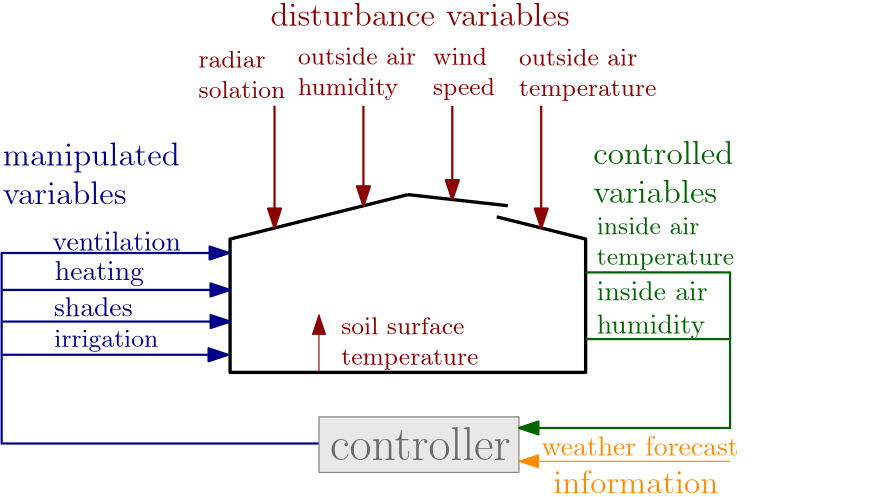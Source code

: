<?xml version="1.0"?>
<!DOCTYPE ipe SYSTEM "ipe.dtd">
<ipe version="70107" creator="Ipe 7.2.5">
<info created="D:20161011135210" modified="D:20161011135210"/>
<ipestyle name="basic">
<symbol name="arrow/arc(spx)">
<path stroke="sym-stroke" fill="sym-stroke" pen="sym-pen">
0 0 m
-1 0.333 l
-1 -0.333 l
h
</path>
</symbol>
<symbol name="arrow/farc(spx)">
<path stroke="sym-stroke" fill="white" pen="sym-pen">
0 0 m
-1 0.333 l
-1 -0.333 l
h
</path>
</symbol>
<symbol name="arrow/ptarc(spx)">
<path stroke="sym-stroke" fill="sym-stroke" pen="sym-pen">
0 0 m
-1 0.333 l
-0.8 0 l
-1 -0.333 l
h
</path>
</symbol>
<symbol name="arrow/fptarc(spx)">
<path stroke="sym-stroke" fill="white" pen="sym-pen">
0 0 m
-1 0.333 l
-0.8 0 l
-1 -0.333 l
h
</path>
</symbol>
<symbol name="mark/circle(sx)" transformations="translations">
<path fill="sym-stroke">
0.6 0 0 0.6 0 0 e
0.4 0 0 0.4 0 0 e
</path>
</symbol>
<symbol name="mark/disk(sx)" transformations="translations">
<path fill="sym-stroke">
0.6 0 0 0.6 0 0 e
</path>
</symbol>
<symbol name="mark/fdisk(sfx)" transformations="translations">
<group>
<path fill="sym-fill">
0.5 0 0 0.5 0 0 e
</path>
<path fill="sym-stroke" fillrule="eofill">
0.6 0 0 0.6 0 0 e
0.4 0 0 0.4 0 0 e
</path>
</group>
</symbol>
<symbol name="mark/box(sx)" transformations="translations">
<path fill="sym-stroke" fillrule="eofill">
-0.6 -0.6 m
0.6 -0.6 l
0.6 0.6 l
-0.6 0.6 l
h
-0.4 -0.4 m
0.4 -0.4 l
0.4 0.4 l
-0.4 0.4 l
h
</path>
</symbol>
<symbol name="mark/square(sx)" transformations="translations">
<path fill="sym-stroke">
-0.6 -0.6 m
0.6 -0.6 l
0.6 0.6 l
-0.6 0.6 l
h
</path>
</symbol>
<symbol name="mark/fsquare(sfx)" transformations="translations">
<group>
<path fill="sym-fill">
-0.5 -0.5 m
0.5 -0.5 l
0.5 0.5 l
-0.5 0.5 l
h
</path>
<path fill="sym-stroke" fillrule="eofill">
-0.6 -0.6 m
0.6 -0.6 l
0.6 0.6 l
-0.6 0.6 l
h
-0.4 -0.4 m
0.4 -0.4 l
0.4 0.4 l
-0.4 0.4 l
h
</path>
</group>
</symbol>
<symbol name="mark/cross(sx)" transformations="translations">
<group>
<path fill="sym-stroke">
-0.43 -0.57 m
0.57 0.43 l
0.43 0.57 l
-0.57 -0.43 l
h
</path>
<path fill="sym-stroke">
-0.43 0.57 m
0.57 -0.43 l
0.43 -0.57 l
-0.57 0.43 l
h
</path>
</group>
</symbol>
<symbol name="arrow/fnormal(spx)">
<path stroke="sym-stroke" fill="white" pen="sym-pen">
0 0 m
-1 0.333 l
-1 -0.333 l
h
</path>
</symbol>
<symbol name="arrow/pointed(spx)">
<path stroke="sym-stroke" fill="sym-stroke" pen="sym-pen">
0 0 m
-1 0.333 l
-0.8 0 l
-1 -0.333 l
h
</path>
</symbol>
<symbol name="arrow/fpointed(spx)">
<path stroke="sym-stroke" fill="white" pen="sym-pen">
0 0 m
-1 0.333 l
-0.8 0 l
-1 -0.333 l
h
</path>
</symbol>
<symbol name="arrow/linear(spx)">
<path stroke="sym-stroke" pen="sym-pen">
-1 0.333 m
0 0 l
-1 -0.333 l
</path>
</symbol>
<symbol name="arrow/fdouble(spx)">
<path stroke="sym-stroke" fill="white" pen="sym-pen">
0 0 m
-1 0.333 l
-1 -0.333 l
h
-1 0 m
-2 0.333 l
-2 -0.333 l
h
</path>
</symbol>
<symbol name="arrow/double(spx)">
<path stroke="sym-stroke" fill="sym-stroke" pen="sym-pen">
0 0 m
-1 0.333 l
-1 -0.333 l
h
-1 0 m
-2 0.333 l
-2 -0.333 l
h
</path>
</symbol>
<pen name="heavier" value="0.8"/>
<pen name="fat" value="1.2"/>
<pen name="ultrafat" value="2"/>
<symbolsize name="large" value="5"/>
<symbolsize name="small" value="2"/>
<symbolsize name="tiny" value="1.1"/>
<arrowsize name="large" value="10"/>
<arrowsize name="small" value="5"/>
<arrowsize name="tiny" value="3"/>
<color name="red" value="1 0 0"/>
<color name="green" value="0 1 0"/>
<color name="blue" value="0 0 1"/>
<color name="yellow" value="1 1 0"/>
<color name="orange" value="1 0.647 0"/>
<color name="gold" value="1 0.843 0"/>
<color name="purple" value="0.627 0.125 0.941"/>
<color name="gray" value="0.745"/>
<color name="brown" value="0.647 0.165 0.165"/>
<color name="navy" value="0 0 0.502"/>
<color name="pink" value="1 0.753 0.796"/>
<color name="seagreen" value="0.18 0.545 0.341"/>
<color name="turquoise" value="0.251 0.878 0.816"/>
<color name="violet" value="0.933 0.51 0.933"/>
<color name="darkblue" value="0 0 0.545"/>
<color name="darkcyan" value="0 0.545 0.545"/>
<color name="darkgray" value="0.663"/>
<color name="darkgreen" value="0 0.392 0"/>
<color name="darkmagenta" value="0.545 0 0.545"/>
<color name="darkorange" value="1 0.549 0"/>
<color name="darkred" value="0.545 0 0"/>
<color name="lightblue" value="0.678 0.847 0.902"/>
<color name="lightcyan" value="0.878 1 1"/>
<color name="lightgray" value="0.827"/>
<color name="lightgreen" value="0.565 0.933 0.565"/>
<color name="lightyellow" value="1 1 0.878"/>
<dashstyle name="dashed" value="[4] 0"/>
<dashstyle name="dotted" value="[1 3] 0"/>
<dashstyle name="dash dotted" value="[4 2 1 2] 0"/>
<dashstyle name="dash dot dotted" value="[4 2 1 2 1 2] 0"/>
<textsize name="large" value="\large"/>
<textsize name="Large" value="\Large"/>
<textsize name="LARGE" value="\LARGE"/>
<textsize name="huge" value="\huge"/>
<textsize name="Huge" value="\Huge"/>
<textsize name="small" value="\small"/>
<textsize name="footnote" value="\footnotesize"/>
<textsize name="tiny" value="\tiny"/>
<textstyle name="center" begin="\begin{center}" end="\end{center}"/>
<textstyle name="itemize" begin="\begin{itemize}" end="\end{itemize}"/>
<textstyle name="item" begin="\begin{itemize}\item{}" end="\end{itemize}"/>
<gridsize name="4 pts" value="4"/>
<gridsize name="8 pts (~3 mm)" value="8"/>
<gridsize name="16 pts (~6 mm)" value="16"/>
<gridsize name="32 pts (~12 mm)" value="32"/>
<gridsize name="10 pts (~3.5 mm)" value="10"/>
<gridsize name="20 pts (~7 mm)" value="20"/>
<gridsize name="14 pts (~5 mm)" value="14"/>
<gridsize name="28 pts (~10 mm)" value="28"/>
<gridsize name="56 pts (~20 mm)" value="56"/>
<anglesize name="90 deg" value="90"/>
<anglesize name="60 deg" value="60"/>
<anglesize name="45 deg" value="45"/>
<anglesize name="30 deg" value="30"/>
<anglesize name="22.5 deg" value="22.5"/>
<opacity name="10%" value="0.1"/>
<opacity name="30%" value="0.3"/>
<opacity name="50%" value="0.5"/>
<opacity name="75%" value="0.75"/>
<tiling name="falling" angle="-60" step="4" width="1"/>
<tiling name="rising" angle="30" step="4" width="1"/>
</ipestyle>
<page>
<layer name="beta"/>
<layer name="alpha"/>
<view layers="beta alpha" active="alpha"/>
<path layer="alpha" stroke="black" pen="fat">
224 736 m
160 720 l
160 672 l
288 672 l
288 720 l
256 728 l
256 728 l
</path>
<path stroke="black" pen="fat">
224 736 m
260 732 l
260 732 l
</path>
<text layer="beta" matrix="1 0 0 1 4 -12" transformations="translations" pos="192 656" stroke="black" type="minipage" width="65.012" height="8.465" depth="3.49" valign="baseline" size="LARGE">controller</text>
<path layer="alpha" stroke="black" fill="lightgray" opacity="50%">
192 656 m
192 636 l
264 636 l
264 656 l
h
</path>
<path matrix="1 0 0 1 -0.31851 0" stroke="darkblue" pen="heavier" arrow="normal/normal">
192.149 646.406 m
78.0874 646.406 l
78.0874 677.196 l
78.0874 714.983 l
159.96 714.983 l
</path>
<path stroke="darkblue" pen="heavier" arrow="normal/normal">
78.0874 701.687 m
159.96 701.687 l
</path>
<path matrix="1 0 0 1 0 2.54808" stroke="darkblue" pen="heavier" arrow="normal/normal">
78.0874 675.796 m
159.26 675.796 l
</path>
<path matrix="1 0 0 1 0 2.54808" stroke="darkblue" pen="heavier" arrow="normal/normal">
78.0874 687.755 m
160 687.755 l
</path>
<text matrix="1 0 0 1 2.71865 -6.56341" transformations="translations" pos="93.3915 722.472" stroke="darkblue" type="label" width="46.216" height="6.918" depth="0" valign="baseline">ventilation</text>
<text matrix="1 0 0 1 1.91106 -1.91106" transformations="translations" pos="94.984 707.184" stroke="darkblue" type="label" width="32.102" height="6.926" depth="1.93" valign="baseline">heating</text>
<text matrix="1 0 0 1 0 -3.82212" transformations="translations" pos="96.5766 696.036" stroke="darkblue" type="label" width="28.338" height="6.918" depth="0" valign="baseline">shades</text>
<text matrix="1 0 0 1 -4.29988 -1.7518" transformations="translations" pos="101.036 682.977" stroke="darkblue" type="label" width="37.415" height="6.003" depth="1.74" valign="baseline" size="small">irrigation</text>
<text matrix="1 0 0 1 4.76496 -1.70089" transformations="translations" pos="73.4047 742.861" stroke="darkblue" type="minipage" width="108.345" height="13.61" depth="8.64" valign="baseline" size="large">manipulated\\variables</text>
<path stroke="darkorange" arrow="normal/normal">
340 640 m
264 640 l
</path>
<text matrix="1 0 0 1 -75.8552 2.08894" transformations="translations" pos="348 640" stroke="darkorange" type="label" width="70.956" height="6.918" depth="0" valign="baseline">weather forecast</text>
<path stroke="darkgreen" pen="heavier" arrow="normal/normal">
288 708 m
340 708 l
340 652 l
264 652 l
</path>
<path stroke="darkgreen" pen="heavier">
288 684 m
340 684 l
</path>
<text matrix="1 0 0 1 -4 0" transformations="translations" pos="296 692" stroke="darkgreen" type="minipage" width="82.275" height="12.891" depth="7.92" valign="baseline">inside air \\ humidity</text>
<text matrix="1 0 0 1 -4 -4" transformations="translations" pos="296 720" stroke="darkgreen" type="minipage" width="96.721" height="11.949" depth="6.98" valign="baseline" size="small">inside air\\temperature</text>
<text matrix="1 0 0 1 -79.6647 -23.506" transformations="translations" pos="356 652" stroke="darkorange" type="label" width="59.505" height="8.302" depth="0" valign="baseline" size="large">information</text>
<path stroke="darkred" arrow="normal/normal">
192 672 m
192 692.715 l
</path>
<path stroke="darkred" pen="heavier" arrow="normal/normal">
176 768 m
176 724 l
</path>
<path stroke="darkred" pen="heavier" arrow="normal/normal">
208 768 m
208 732 l
</path>
<path stroke="darkred" pen="heavier" arrow="normal/normal">
240 768 m
240 734.222 l
</path>
<path stroke="darkred" pen="heavier" arrow="normal/normal">
272 768 m
272 724 l
</path>
<text transformations="translations" pos="200 680" stroke="darkred" type="minipage" width="96.94" height="11.949" depth="6.98" valign="baseline" size="small">soil surface\\temperature</text>
<text matrix="1 0 0 1 -19.3547 -11.0964" transformations="translations" pos="168 788" stroke="darkred" type="minipage" width="55.385" height="11.086" depth="6.1" valign="baseline" size="small">radiar \newline solation</text>
<text matrix="1 0 0 1 -23.5666 -6.87663" transformations="translations" pos="208 784" stroke="darkred" type="minipage" width="81.734" height="11.949" depth="6.98" valign="baseline" size="small">outside air\\humidity</text>
<text matrix="1 0 0 1 33.0138 -38.9386" transformations="translations" pos="200 816" stroke="darkred" type="minipage" width="44.855" height="11.949" depth="6.98" valign="baseline" size="small">wind\\speed</text>
<text matrix="1 0 0 1 108.044 -39.2449" transformations="translations" pos="156 816" stroke="darkred" type="minipage" width="95.097" height="11.949" depth="6.98" valign="baseline" size="small">outside air\\temperature</text>
<text matrix="1 0 0 1 -45.2157 -18.3016" transformations="translations" pos="336 760" stroke="darkgreen" type="minipage" width="77.918" height="13.61" depth="8.64" valign="baseline" size="large">controlled\\variables</text>
<text matrix="1 0 0 1 -5.9211 -6.45938" transformations="translations" pos="180.439 803.223" stroke="darkred" type="label" width="107.76" height="8.302" depth="0" valign="baseline" size="large">disturbance variables</text>
</page>
</ipe>
